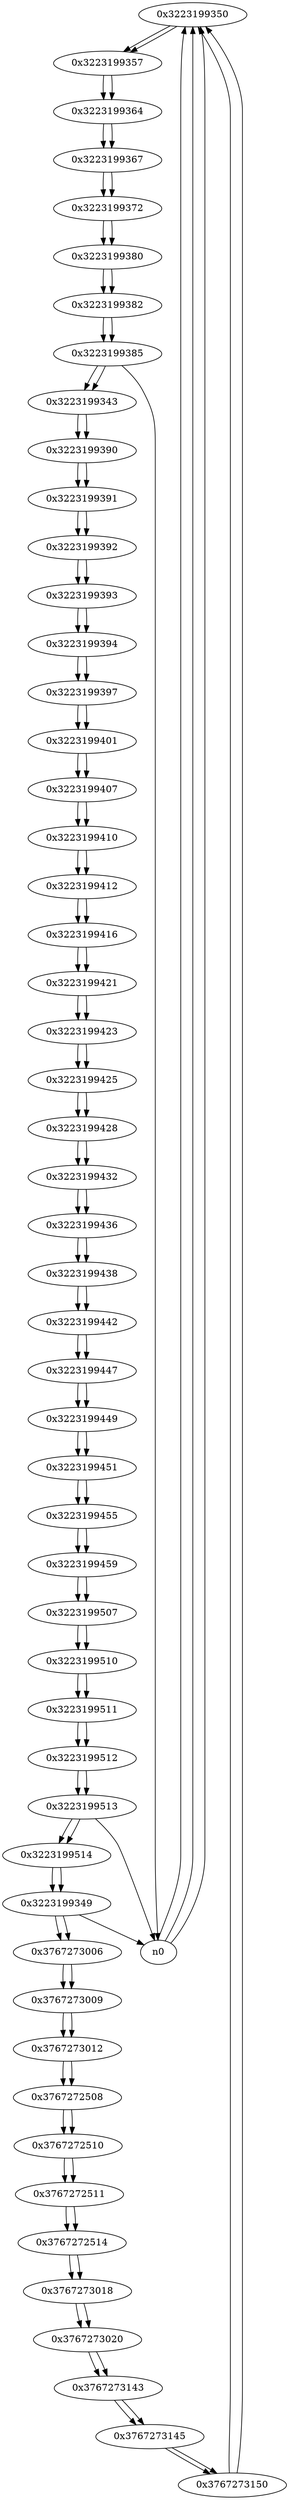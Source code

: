 digraph G{
/* nodes */
  n1 [label="0x3223199350"]
  n2 [label="0x3223199357"]
  n3 [label="0x3223199364"]
  n4 [label="0x3223199367"]
  n5 [label="0x3223199372"]
  n6 [label="0x3223199380"]
  n7 [label="0x3223199382"]
  n8 [label="0x3223199385"]
  n9 [label="0x3223199343"]
  n10 [label="0x3223199390"]
  n11 [label="0x3223199391"]
  n12 [label="0x3223199392"]
  n13 [label="0x3223199393"]
  n14 [label="0x3223199394"]
  n15 [label="0x3223199397"]
  n16 [label="0x3223199401"]
  n17 [label="0x3223199407"]
  n18 [label="0x3223199410"]
  n19 [label="0x3223199412"]
  n20 [label="0x3223199416"]
  n21 [label="0x3223199421"]
  n22 [label="0x3223199423"]
  n23 [label="0x3223199425"]
  n24 [label="0x3223199428"]
  n25 [label="0x3223199432"]
  n26 [label="0x3223199436"]
  n27 [label="0x3223199438"]
  n28 [label="0x3223199442"]
  n29 [label="0x3223199447"]
  n30 [label="0x3223199449"]
  n31 [label="0x3223199451"]
  n32 [label="0x3223199455"]
  n33 [label="0x3223199459"]
  n34 [label="0x3223199507"]
  n35 [label="0x3223199510"]
  n36 [label="0x3223199511"]
  n37 [label="0x3223199512"]
  n38 [label="0x3223199513"]
  n39 [label="0x3223199514"]
  n40 [label="0x3223199349"]
  n41 [label="0x3767273006"]
  n42 [label="0x3767273009"]
  n43 [label="0x3767273012"]
  n44 [label="0x3767272508"]
  n45 [label="0x3767272510"]
  n46 [label="0x3767272511"]
  n47 [label="0x3767272514"]
  n48 [label="0x3767273018"]
  n49 [label="0x3767273020"]
  n50 [label="0x3767273143"]
  n51 [label="0x3767273145"]
  n52 [label="0x3767273150"]
/* edges */
n1 -> n2;
n0 -> n1;
n52 -> n1;
n0 -> n1;
n0 -> n1;
n2 -> n3;
n1 -> n2;
n3 -> n4;
n2 -> n3;
n4 -> n5;
n3 -> n4;
n5 -> n6;
n4 -> n5;
n6 -> n7;
n5 -> n6;
n7 -> n8;
n6 -> n7;
n8 -> n9;
n8 -> n0;
n7 -> n8;
n9 -> n10;
n8 -> n9;
n10 -> n11;
n9 -> n10;
n11 -> n12;
n10 -> n11;
n12 -> n13;
n11 -> n12;
n13 -> n14;
n12 -> n13;
n14 -> n15;
n13 -> n14;
n15 -> n16;
n14 -> n15;
n16 -> n17;
n15 -> n16;
n17 -> n18;
n16 -> n17;
n18 -> n19;
n17 -> n18;
n19 -> n20;
n18 -> n19;
n20 -> n21;
n19 -> n20;
n21 -> n22;
n20 -> n21;
n22 -> n23;
n21 -> n22;
n23 -> n24;
n22 -> n23;
n24 -> n25;
n23 -> n24;
n25 -> n26;
n24 -> n25;
n26 -> n27;
n25 -> n26;
n27 -> n28;
n26 -> n27;
n28 -> n29;
n27 -> n28;
n29 -> n30;
n28 -> n29;
n30 -> n31;
n29 -> n30;
n31 -> n32;
n30 -> n31;
n32 -> n33;
n31 -> n32;
n33 -> n34;
n32 -> n33;
n34 -> n35;
n33 -> n34;
n35 -> n36;
n34 -> n35;
n36 -> n37;
n35 -> n36;
n37 -> n38;
n36 -> n37;
n38 -> n39;
n38 -> n0;
n37 -> n38;
n39 -> n40;
n38 -> n39;
n40 -> n41;
n40 -> n0;
n39 -> n40;
n41 -> n42;
n40 -> n41;
n42 -> n43;
n41 -> n42;
n43 -> n44;
n42 -> n43;
n44 -> n45;
n43 -> n44;
n45 -> n46;
n44 -> n45;
n46 -> n47;
n45 -> n46;
n47 -> n48;
n46 -> n47;
n48 -> n49;
n47 -> n48;
n49 -> n50;
n48 -> n49;
n50 -> n51;
n49 -> n50;
n51 -> n52;
n50 -> n51;
n52 -> n1;
n51 -> n52;
}
